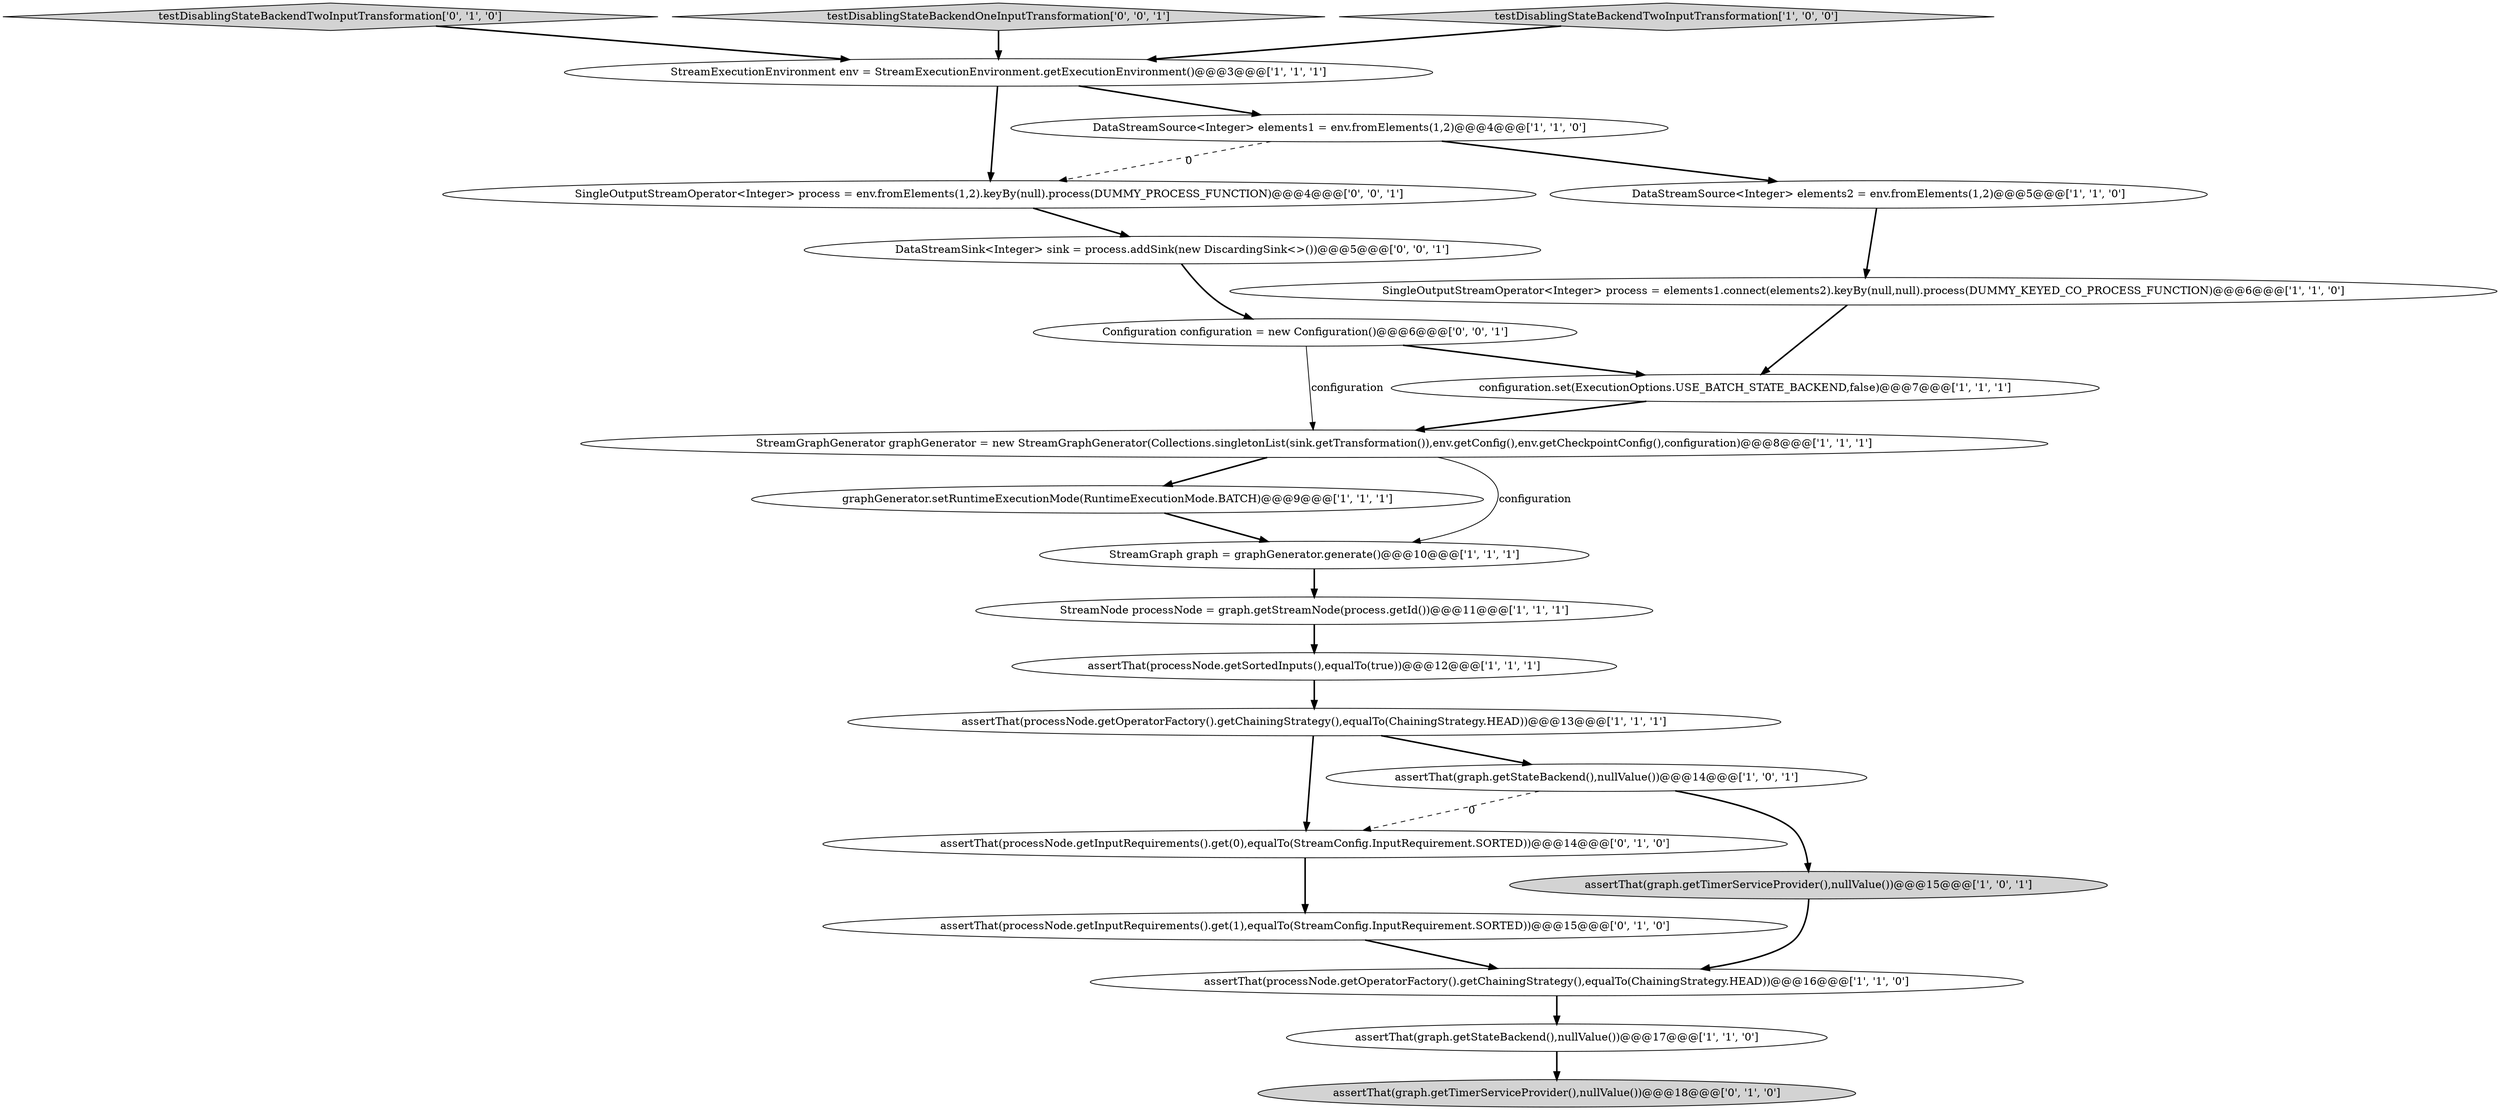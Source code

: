 digraph {
13 [style = filled, label = "configuration.set(ExecutionOptions.USE_BATCH_STATE_BACKEND,false)@@@7@@@['1', '1', '1']", fillcolor = white, shape = ellipse image = "AAA0AAABBB1BBB"];
22 [style = filled, label = "DataStreamSink<Integer> sink = process.addSink(new DiscardingSink<>())@@@5@@@['0', '0', '1']", fillcolor = white, shape = ellipse image = "AAA0AAABBB3BBB"];
16 [style = filled, label = "assertThat(graph.getTimerServiceProvider(),nullValue())@@@18@@@['0', '1', '0']", fillcolor = lightgray, shape = ellipse image = "AAA0AAABBB2BBB"];
21 [style = filled, label = "SingleOutputStreamOperator<Integer> process = env.fromElements(1,2).keyBy(null).process(DUMMY_PROCESS_FUNCTION)@@@4@@@['0', '0', '1']", fillcolor = white, shape = ellipse image = "AAA0AAABBB3BBB"];
19 [style = filled, label = "testDisablingStateBackendTwoInputTransformation['0', '1', '0']", fillcolor = lightgray, shape = diamond image = "AAA0AAABBB2BBB"];
11 [style = filled, label = "DataStreamSource<Integer> elements2 = env.fromElements(1,2)@@@5@@@['1', '1', '0']", fillcolor = white, shape = ellipse image = "AAA0AAABBB1BBB"];
20 [style = filled, label = "Configuration configuration = new Configuration()@@@6@@@['0', '0', '1']", fillcolor = white, shape = ellipse image = "AAA0AAABBB3BBB"];
8 [style = filled, label = "DataStreamSource<Integer> elements1 = env.fromElements(1,2)@@@4@@@['1', '1', '0']", fillcolor = white, shape = ellipse image = "AAA0AAABBB1BBB"];
6 [style = filled, label = "StreamGraphGenerator graphGenerator = new StreamGraphGenerator(Collections.singletonList(sink.getTransformation()),env.getConfig(),env.getCheckpointConfig(),configuration)@@@8@@@['1', '1', '1']", fillcolor = white, shape = ellipse image = "AAA0AAABBB1BBB"];
12 [style = filled, label = "SingleOutputStreamOperator<Integer> process = elements1.connect(elements2).keyBy(null,null).process(DUMMY_KEYED_CO_PROCESS_FUNCTION)@@@6@@@['1', '1', '0']", fillcolor = white, shape = ellipse image = "AAA0AAABBB1BBB"];
18 [style = filled, label = "assertThat(processNode.getInputRequirements().get(0),equalTo(StreamConfig.InputRequirement.SORTED))@@@14@@@['0', '1', '0']", fillcolor = white, shape = ellipse image = "AAA1AAABBB2BBB"];
23 [style = filled, label = "testDisablingStateBackendOneInputTransformation['0', '0', '1']", fillcolor = lightgray, shape = diamond image = "AAA0AAABBB3BBB"];
2 [style = filled, label = "assertThat(graph.getStateBackend(),nullValue())@@@14@@@['1', '0', '1']", fillcolor = white, shape = ellipse image = "AAA0AAABBB1BBB"];
14 [style = filled, label = "StreamNode processNode = graph.getStreamNode(process.getId())@@@11@@@['1', '1', '1']", fillcolor = white, shape = ellipse image = "AAA0AAABBB1BBB"];
0 [style = filled, label = "graphGenerator.setRuntimeExecutionMode(RuntimeExecutionMode.BATCH)@@@9@@@['1', '1', '1']", fillcolor = white, shape = ellipse image = "AAA0AAABBB1BBB"];
10 [style = filled, label = "assertThat(graph.getStateBackend(),nullValue())@@@17@@@['1', '1', '0']", fillcolor = white, shape = ellipse image = "AAA0AAABBB1BBB"];
3 [style = filled, label = "assertThat(graph.getTimerServiceProvider(),nullValue())@@@15@@@['1', '0', '1']", fillcolor = lightgray, shape = ellipse image = "AAA0AAABBB1BBB"];
4 [style = filled, label = "assertThat(processNode.getSortedInputs(),equalTo(true))@@@12@@@['1', '1', '1']", fillcolor = white, shape = ellipse image = "AAA0AAABBB1BBB"];
5 [style = filled, label = "assertThat(processNode.getOperatorFactory().getChainingStrategy(),equalTo(ChainingStrategy.HEAD))@@@13@@@['1', '1', '1']", fillcolor = white, shape = ellipse image = "AAA0AAABBB1BBB"];
7 [style = filled, label = "StreamExecutionEnvironment env = StreamExecutionEnvironment.getExecutionEnvironment()@@@3@@@['1', '1', '1']", fillcolor = white, shape = ellipse image = "AAA0AAABBB1BBB"];
17 [style = filled, label = "assertThat(processNode.getInputRequirements().get(1),equalTo(StreamConfig.InputRequirement.SORTED))@@@15@@@['0', '1', '0']", fillcolor = white, shape = ellipse image = "AAA1AAABBB2BBB"];
1 [style = filled, label = "StreamGraph graph = graphGenerator.generate()@@@10@@@['1', '1', '1']", fillcolor = white, shape = ellipse image = "AAA0AAABBB1BBB"];
9 [style = filled, label = "testDisablingStateBackendTwoInputTransformation['1', '0', '0']", fillcolor = lightgray, shape = diamond image = "AAA0AAABBB1BBB"];
15 [style = filled, label = "assertThat(processNode.getOperatorFactory().getChainingStrategy(),equalTo(ChainingStrategy.HEAD))@@@16@@@['1', '1', '0']", fillcolor = white, shape = ellipse image = "AAA0AAABBB1BBB"];
5->2 [style = bold, label=""];
10->16 [style = bold, label=""];
7->8 [style = bold, label=""];
11->12 [style = bold, label=""];
21->22 [style = bold, label=""];
6->0 [style = bold, label=""];
4->5 [style = bold, label=""];
13->6 [style = bold, label=""];
2->18 [style = dashed, label="0"];
6->1 [style = solid, label="configuration"];
22->20 [style = bold, label=""];
1->14 [style = bold, label=""];
7->21 [style = bold, label=""];
0->1 [style = bold, label=""];
12->13 [style = bold, label=""];
2->3 [style = bold, label=""];
8->21 [style = dashed, label="0"];
8->11 [style = bold, label=""];
20->13 [style = bold, label=""];
17->15 [style = bold, label=""];
20->6 [style = solid, label="configuration"];
5->18 [style = bold, label=""];
3->15 [style = bold, label=""];
23->7 [style = bold, label=""];
18->17 [style = bold, label=""];
14->4 [style = bold, label=""];
19->7 [style = bold, label=""];
15->10 [style = bold, label=""];
9->7 [style = bold, label=""];
}
